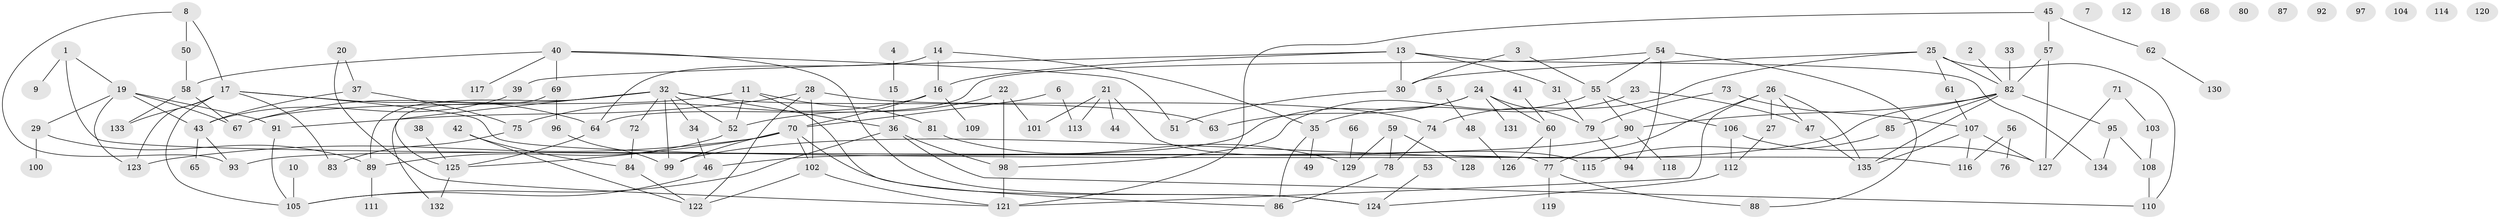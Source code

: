 // Generated by graph-tools (version 1.1) at 2025/00/03/09/25 03:00:41]
// undirected, 135 vertices, 182 edges
graph export_dot {
graph [start="1"]
  node [color=gray90,style=filled];
  1;
  2;
  3;
  4;
  5;
  6;
  7;
  8;
  9;
  10;
  11;
  12;
  13;
  14;
  15;
  16;
  17;
  18;
  19;
  20;
  21;
  22;
  23;
  24;
  25;
  26;
  27;
  28;
  29;
  30;
  31;
  32;
  33;
  34;
  35;
  36;
  37;
  38;
  39;
  40;
  41;
  42;
  43;
  44;
  45;
  46;
  47;
  48;
  49;
  50;
  51;
  52;
  53;
  54;
  55;
  56;
  57;
  58;
  59;
  60;
  61;
  62;
  63;
  64;
  65;
  66;
  67;
  68;
  69;
  70;
  71;
  72;
  73;
  74;
  75;
  76;
  77;
  78;
  79;
  80;
  81;
  82;
  83;
  84;
  85;
  86;
  87;
  88;
  89;
  90;
  91;
  92;
  93;
  94;
  95;
  96;
  97;
  98;
  99;
  100;
  101;
  102;
  103;
  104;
  105;
  106;
  107;
  108;
  109;
  110;
  111;
  112;
  113;
  114;
  115;
  116;
  117;
  118;
  119;
  120;
  121;
  122;
  123;
  124;
  125;
  126;
  127;
  128;
  129;
  130;
  131;
  132;
  133;
  134;
  135;
  1 -- 9;
  1 -- 19;
  1 -- 77;
  2 -- 82;
  3 -- 30;
  3 -- 55;
  4 -- 15;
  5 -- 48;
  6 -- 70;
  6 -- 113;
  8 -- 17;
  8 -- 50;
  8 -- 93;
  10 -- 105;
  11 -- 52;
  11 -- 67;
  11 -- 81;
  11 -- 86;
  13 -- 16;
  13 -- 30;
  13 -- 31;
  13 -- 39;
  13 -- 134;
  14 -- 16;
  14 -- 35;
  14 -- 64;
  15 -- 36;
  16 -- 70;
  16 -- 75;
  16 -- 109;
  17 -- 64;
  17 -- 83;
  17 -- 105;
  17 -- 116;
  17 -- 123;
  17 -- 133;
  19 -- 29;
  19 -- 43;
  19 -- 67;
  19 -- 91;
  19 -- 123;
  20 -- 37;
  20 -- 121;
  21 -- 44;
  21 -- 101;
  21 -- 113;
  21 -- 115;
  22 -- 52;
  22 -- 98;
  22 -- 101;
  23 -- 35;
  23 -- 47;
  24 -- 46;
  24 -- 60;
  24 -- 63;
  24 -- 79;
  24 -- 131;
  25 -- 30;
  25 -- 61;
  25 -- 74;
  25 -- 82;
  25 -- 110;
  26 -- 27;
  26 -- 47;
  26 -- 77;
  26 -- 121;
  26 -- 135;
  27 -- 112;
  28 -- 74;
  28 -- 91;
  28 -- 102;
  28 -- 122;
  29 -- 89;
  29 -- 100;
  30 -- 51;
  31 -- 79;
  32 -- 34;
  32 -- 36;
  32 -- 52;
  32 -- 63;
  32 -- 67;
  32 -- 72;
  32 -- 89;
  32 -- 99;
  32 -- 132;
  33 -- 82;
  34 -- 46;
  35 -- 49;
  35 -- 86;
  36 -- 98;
  36 -- 105;
  36 -- 110;
  37 -- 43;
  37 -- 75;
  38 -- 125;
  39 -- 43;
  40 -- 51;
  40 -- 58;
  40 -- 69;
  40 -- 117;
  40 -- 124;
  41 -- 60;
  42 -- 84;
  42 -- 122;
  43 -- 65;
  43 -- 93;
  45 -- 57;
  45 -- 62;
  45 -- 121;
  46 -- 105;
  47 -- 135;
  48 -- 126;
  50 -- 58;
  52 -- 89;
  53 -- 124;
  54 -- 55;
  54 -- 64;
  54 -- 88;
  54 -- 94;
  55 -- 90;
  55 -- 98;
  55 -- 106;
  56 -- 76;
  56 -- 116;
  57 -- 82;
  57 -- 127;
  58 -- 67;
  58 -- 133;
  59 -- 78;
  59 -- 128;
  59 -- 129;
  60 -- 77;
  60 -- 126;
  61 -- 107;
  62 -- 130;
  64 -- 125;
  66 -- 129;
  69 -- 96;
  69 -- 125;
  70 -- 99;
  70 -- 102;
  70 -- 123;
  70 -- 124;
  70 -- 125;
  71 -- 103;
  71 -- 127;
  72 -- 84;
  73 -- 79;
  73 -- 107;
  74 -- 78;
  75 -- 83;
  77 -- 88;
  77 -- 119;
  78 -- 86;
  79 -- 94;
  81 -- 129;
  82 -- 85;
  82 -- 90;
  82 -- 95;
  82 -- 99;
  82 -- 135;
  84 -- 122;
  85 -- 115;
  89 -- 111;
  90 -- 93;
  90 -- 118;
  91 -- 105;
  95 -- 108;
  95 -- 134;
  96 -- 99;
  98 -- 121;
  102 -- 121;
  102 -- 122;
  103 -- 108;
  106 -- 112;
  106 -- 127;
  107 -- 116;
  107 -- 127;
  107 -- 135;
  108 -- 110;
  112 -- 124;
  125 -- 132;
}
